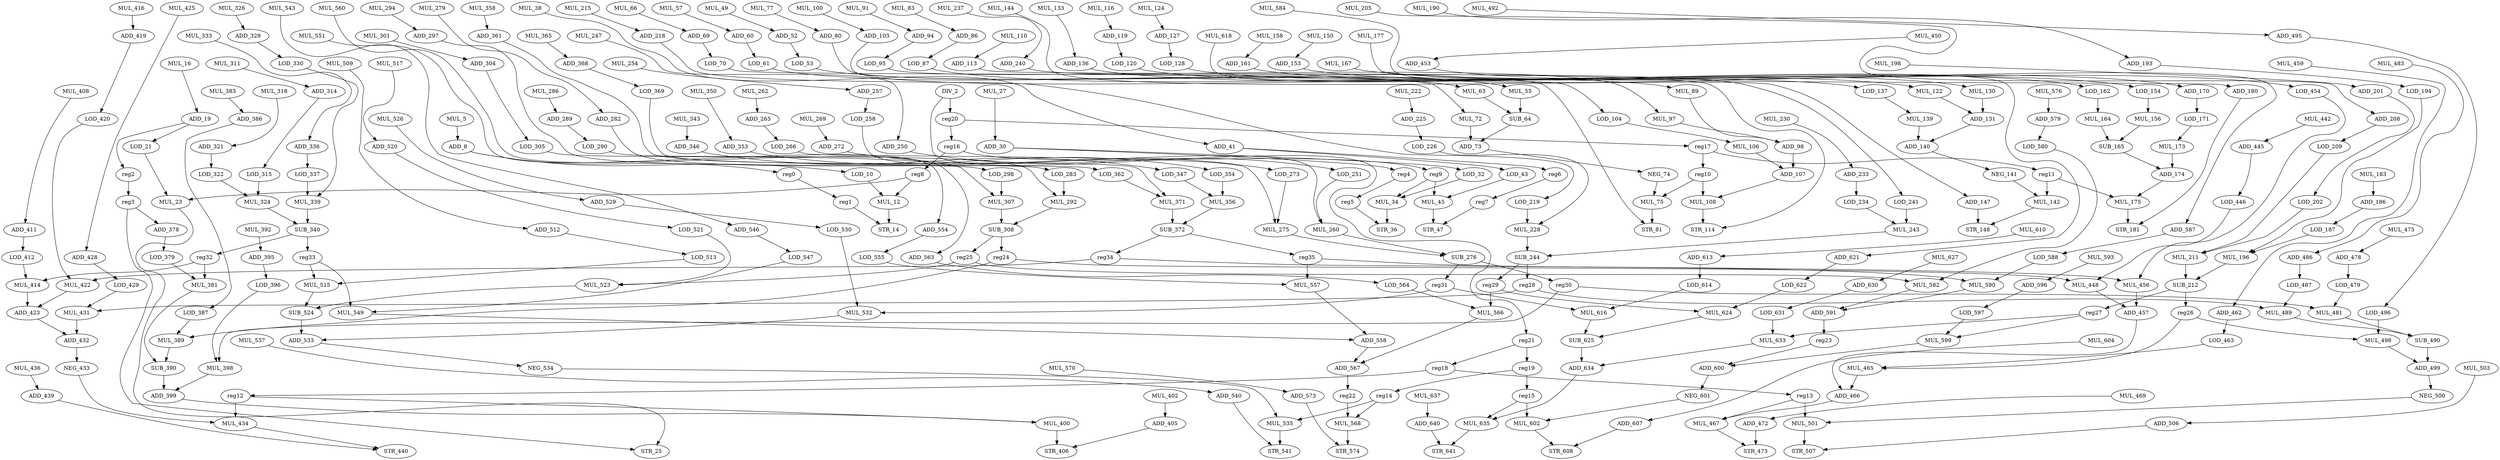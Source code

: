 digraph G {
    DIV_2;
    reg20;
    reg21;
    MUL_5;
    ADD_8;
    LOD_10;
    reg0;
    MUL_12;
    STR_14;
    MUL_16;
    ADD_19;
    LOD_21;
    reg2;
    MUL_23;
    STR_25;
    MUL_27;
    ADD_30;
    LOD_32;
    reg4;
    MUL_34;
    STR_36;
    MUL_38;
    ADD_41;
    LOD_43;
    reg6;
    MUL_45;
    STR_47;
    MUL_49;
    ADD_52;
    LOD_53;
    MUL_55;
    SUB_64;
    MUL_57;
    ADD_60;
    LOD_61;
    MUL_63;
    ADD_73;
    MUL_66;
    ADD_69;
    LOD_70;
    MUL_72;
    NEG_74;
    MUL_75;
    STR_81;
    MUL_77;
    ADD_80;
    MUL_83;
    ADD_86;
    LOD_87;
    MUL_89;
    ADD_98;
    MUL_91;
    ADD_94;
    LOD_95;
    MUL_97;
    ADD_107;
    MUL_100;
    ADD_103;
    LOD_104;
    MUL_106;
    MUL_108;
    STR_114;
    MUL_110;
    ADD_113;
    MUL_116;
    ADD_119;
    LOD_120;
    MUL_122;
    ADD_131;
    MUL_124;
    ADD_127;
    LOD_128;
    MUL_130;
    ADD_140;
    MUL_133;
    ADD_136;
    LOD_137;
    MUL_139;
    NEG_141;
    MUL_142;
    STR_148;
    MUL_144;
    ADD_147;
    MUL_150;
    ADD_153;
    LOD_154;
    MUL_156;
    SUB_165;
    MUL_158;
    ADD_161;
    LOD_162;
    MUL_164;
    ADD_174;
    MUL_167;
    ADD_170;
    LOD_171;
    MUL_173;
    MUL_175;
    STR_181;
    MUL_177;
    ADD_180;
    MUL_183;
    ADD_186;
    LOD_187;
    MUL_196;
    MUL_190;
    ADD_193;
    LOD_194;
    SUB_212;
    MUL_198;
    ADD_201;
    LOD_202;
    MUL_211;
    MUL_205;
    ADD_208;
    LOD_209;
    reg26;
    reg27;
    MUL_215;
    ADD_218;
    LOD_219;
    MUL_228;
    MUL_222;
    ADD_225;
    LOD_226;
    SUB_244;
    MUL_230;
    ADD_233;
    LOD_234;
    MUL_243;
    MUL_237;
    ADD_240;
    LOD_241;
    reg28;
    reg29;
    MUL_247;
    ADD_250;
    LOD_251;
    MUL_260;
    MUL_254;
    ADD_257;
    LOD_258;
    SUB_276;
    MUL_262;
    ADD_265;
    LOD_266;
    MUL_275;
    MUL_269;
    ADD_272;
    LOD_273;
    reg30;
    reg31;
    MUL_279;
    ADD_282;
    LOD_283;
    MUL_292;
    MUL_286;
    ADD_289;
    LOD_290;
    SUB_308;
    MUL_294;
    ADD_297;
    LOD_298;
    MUL_307;
    MUL_301;
    ADD_304;
    LOD_305;
    reg24;
    reg25;
    MUL_311;
    ADD_314;
    LOD_315;
    MUL_324;
    MUL_318;
    ADD_321;
    LOD_322;
    SUB_340;
    MUL_326;
    ADD_329;
    LOD_330;
    MUL_339;
    MUL_333;
    ADD_336;
    LOD_337;
    reg32;
    reg33;
    MUL_343;
    ADD_346;
    LOD_347;
    MUL_356;
    MUL_350;
    ADD_353;
    LOD_354;
    SUB_372;
    MUL_358;
    ADD_361;
    LOD_362;
    MUL_371;
    MUL_365;
    ADD_368;
    LOD_369;
    reg34;
    reg35;
    ADD_378;
    LOD_379;
    MUL_381;
    SUB_390;
    MUL_383;
    ADD_386;
    LOD_387;
    MUL_389;
    ADD_399;
    MUL_392;
    ADD_395;
    LOD_396;
    MUL_398;
    MUL_400;
    STR_406;
    MUL_402;
    ADD_405;
    MUL_408;
    ADD_411;
    LOD_412;
    MUL_414;
    ADD_423;
    MUL_416;
    ADD_419;
    LOD_420;
    MUL_422;
    ADD_432;
    MUL_425;
    ADD_428;
    LOD_429;
    MUL_431;
    NEG_433;
    MUL_434;
    STR_440;
    MUL_436;
    ADD_439;
    MUL_442;
    ADD_445;
    LOD_446;
    MUL_448;
    ADD_457;
    MUL_450;
    ADD_453;
    LOD_454;
    MUL_456;
    ADD_466;
    MUL_459;
    ADD_462;
    LOD_463;
    MUL_465;
    MUL_467;
    STR_473;
    MUL_469;
    ADD_472;
    MUL_475;
    ADD_478;
    LOD_479;
    MUL_481;
    SUB_490;
    MUL_483;
    ADD_486;
    LOD_487;
    MUL_489;
    ADD_499;
    MUL_492;
    ADD_495;
    LOD_496;
    MUL_498;
    NEG_500;
    MUL_501;
    STR_507;
    MUL_503;
    ADD_506;
    MUL_509;
    ADD_512;
    LOD_513;
    MUL_515;
    SUB_524;
    MUL_517;
    ADD_520;
    LOD_521;
    MUL_523;
    ADD_533;
    MUL_526;
    ADD_529;
    LOD_530;
    MUL_532;
    NEG_534;
    MUL_535;
    STR_541;
    MUL_537;
    ADD_540;
    MUL_543;
    ADD_546;
    LOD_547;
    MUL_549;
    ADD_558;
    MUL_551;
    ADD_554;
    LOD_555;
    MUL_557;
    ADD_567;
    MUL_560;
    ADD_563;
    LOD_564;
    MUL_566;
    reg22;
    MUL_568;
    STR_574;
    MUL_570;
    ADD_573;
    MUL_576;
    ADD_579;
    LOD_580;
    MUL_582;
    ADD_591;
    MUL_584;
    ADD_587;
    LOD_588;
    MUL_590;
    reg23;
    MUL_593;
    ADD_596;
    LOD_597;
    MUL_599;
    ADD_600;
    NEG_601;
    MUL_602;
    STR_608;
    MUL_604;
    ADD_607;
    MUL_610;
    ADD_613;
    LOD_614;
    MUL_616;
    SUB_625;
    MUL_618;
    ADD_621;
    LOD_622;
    MUL_624;
    ADD_634;
    MUL_627;
    ADD_630;
    LOD_631;
    MUL_633;
    MUL_635;
    STR_641;
    MUL_637;
    ADD_640;
    reg16;
    reg17;
    reg8;
    reg9;
    reg10;
    reg11;
    reg18;
    reg19;
    reg12;
    reg13;
    reg14;
    reg15;
    reg1;
    reg3;
    reg5;
    reg7;
    DIV_2 -> reg20 [weight=5];
    DIV_2 -> reg21 [weight=0];
    reg20 -> reg16 [weight=0];
    reg20 -> reg17 [weight=0];
    reg21 -> reg18 [weight=0];
    reg21 -> reg19 [weight=6];
    MUL_5 -> ADD_8 [weight=1];
    ADD_8 -> LOD_10 [weight=0];
    ADD_8 -> reg0 [weight=0];
    LOD_10 -> MUL_12 [weight=0];
    reg0 -> reg1 [weight=0];
    MUL_12 -> STR_14 [weight=2];
    MUL_16 -> ADD_19 [weight=0];
    ADD_19 -> LOD_21 [weight=0];
    ADD_19 -> reg2 [weight=0];
    LOD_21 -> MUL_23 [weight=0];
    reg2 -> reg3 [weight=4];
    MUL_23 -> STR_25 [weight=0];
    MUL_27 -> ADD_30 [weight=0];
    ADD_30 -> LOD_32 [weight=0];
    ADD_30 -> reg4 [weight=0];
    LOD_32 -> MUL_34 [weight=0];
    reg4 -> reg5 [weight=0];
    MUL_34 -> STR_36 [weight=2];
    MUL_38 -> ADD_41 [weight=0];
    ADD_41 -> LOD_43 [weight=0];
    ADD_41 -> reg6 [weight=0];
    LOD_43 -> MUL_45 [weight=0];
    reg6 -> reg7 [weight=0];
    MUL_45 -> STR_47 [weight=4];
    MUL_49 -> ADD_52 [weight=0];
    ADD_52 -> LOD_53 [weight=0];
    LOD_53 -> MUL_55 [weight=0];
    MUL_55 -> SUB_64 [weight=1];
    SUB_64 -> ADD_73 [weight=0];
    MUL_57 -> ADD_60 [weight=0];
    ADD_60 -> LOD_61 [weight=0];
    LOD_61 -> MUL_63 [weight=0];
    MUL_63 -> SUB_64 [weight=0];
    ADD_73 -> NEG_74 [weight=0];
    MUL_66 -> ADD_69 [weight=0];
    ADD_69 -> LOD_70 [weight=0];
    LOD_70 -> MUL_72 [weight=0];
    MUL_72 -> ADD_73 [weight=3];
    NEG_74 -> MUL_75 [weight=0];
    MUL_75 -> STR_81 [weight=2];
    MUL_77 -> ADD_80 [weight=0];
    ADD_80 -> STR_81 [weight=0];
    MUL_83 -> ADD_86 [weight=0];
    ADD_86 -> LOD_87 [weight=0];
    LOD_87 -> MUL_89 [weight=0];
    MUL_89 -> ADD_98 [weight=0];
    ADD_98 -> ADD_107 [weight=2];
    MUL_91 -> ADD_94 [weight=0];
    ADD_94 -> LOD_95 [weight=0];
    LOD_95 -> MUL_97 [weight=0];
    MUL_97 -> ADD_98 [weight=0];
    ADD_107 -> MUL_108 [weight=1];
    MUL_100 -> ADD_103 [weight=0];
    ADD_103 -> LOD_104 [weight=0];
    LOD_104 -> MUL_106 [weight=0];
    MUL_106 -> ADD_107 [weight=0];
    MUL_108 -> STR_114 [weight=4];
    MUL_110 -> ADD_113 [weight=0];
    ADD_113 -> STR_114 [weight=0];
    MUL_116 -> ADD_119 [weight=0];
    ADD_119 -> LOD_120 [weight=0];
    LOD_120 -> MUL_122 [weight=0];
    MUL_122 -> ADD_131 [weight=0];
    ADD_131 -> ADD_140 [weight=0];
    MUL_124 -> ADD_127 [weight=0];
    ADD_127 -> LOD_128 [weight=0];
    LOD_128 -> MUL_130 [weight=0];
    MUL_130 -> ADD_131 [weight=0];
    ADD_140 -> NEG_141 [weight=0];
    MUL_133 -> ADD_136 [weight=0];
    ADD_136 -> LOD_137 [weight=0];
    LOD_137 -> MUL_139 [weight=0];
    MUL_139 -> ADD_140 [weight=0];
    NEG_141 -> MUL_142 [weight=0];
    MUL_142 -> STR_148 [weight=0];
    MUL_144 -> ADD_147 [weight=0];
    ADD_147 -> STR_148 [weight=1];
    MUL_150 -> ADD_153 [weight=0];
    ADD_153 -> LOD_154 [weight=0];
    LOD_154 -> MUL_156 [weight=0];
    MUL_156 -> SUB_165 [weight=1];
    SUB_165 -> ADD_174 [weight=0];
    MUL_158 -> ADD_161 [weight=0];
    ADD_161 -> LOD_162 [weight=0];
    LOD_162 -> MUL_164 [weight=2];
    MUL_164 -> SUB_165 [weight=1];
    ADD_174 -> MUL_175 [weight=0];
    MUL_167 -> ADD_170 [weight=0];
    ADD_170 -> LOD_171 [weight=2];
    LOD_171 -> MUL_173 [weight=0];
    MUL_173 -> ADD_174 [weight=1];
    MUL_175 -> STR_181 [weight=4];
    MUL_177 -> ADD_180 [weight=0];
    ADD_180 -> STR_181 [weight=0];
    MUL_183 -> ADD_186 [weight=1];
    ADD_186 -> LOD_187 [weight=0];
    LOD_187 -> MUL_196 [weight=0];
    MUL_196 -> SUB_212 [weight=0];
    MUL_190 -> ADD_193 [weight=0];
    ADD_193 -> LOD_194 [weight=0];
    LOD_194 -> MUL_196 [weight=0];
    SUB_212 -> reg26 [weight=11];
    SUB_212 -> reg27 [weight=1];
    MUL_198 -> ADD_201 [weight=0];
    ADD_201 -> LOD_202 [weight=0];
    LOD_202 -> MUL_211 [weight=0];
    MUL_211 -> SUB_212 [weight=2];
    MUL_205 -> ADD_208 [weight=0];
    ADD_208 -> LOD_209 [weight=0];
    LOD_209 -> MUL_211 [weight=0];
    reg26 -> MUL_465 [weight=0];
    reg26 -> MUL_498 [weight=0];
    reg27 -> MUL_599 [weight=0];
    reg27 -> MUL_633 [weight=0];
    MUL_215 -> ADD_218 [weight=0];
    ADD_218 -> LOD_219 [weight=0];
    LOD_219 -> MUL_228 [weight=2];
    MUL_228 -> SUB_244 [weight=3];
    MUL_222 -> ADD_225 [weight=0];
    ADD_225 -> LOD_226 [weight=0];
    LOD_226 -> MUL_228 [weight=0];
    SUB_244 -> reg28 [weight=6];
    SUB_244 -> reg29 [weight=3];
    MUL_230 -> ADD_233 [weight=0];
    ADD_233 -> LOD_234 [weight=1];
    LOD_234 -> MUL_243 [weight=0];
    MUL_243 -> SUB_244 [weight=0];
    MUL_237 -> ADD_240 [weight=0];
    ADD_240 -> LOD_241 [weight=0];
    LOD_241 -> MUL_243 [weight=1];
    reg28 -> MUL_431 [weight=0];
    reg28 -> MUL_489 [weight=0];
    reg29 -> MUL_566 [weight=1];
    reg29 -> MUL_624 [weight=0];
    MUL_247 -> ADD_250 [weight=0];
    ADD_250 -> LOD_251 [weight=0];
    LOD_251 -> MUL_260 [weight=0];
    MUL_260 -> SUB_276 [weight=0];
    MUL_254 -> ADD_257 [weight=0];
    ADD_257 -> LOD_258 [weight=0];
    LOD_258 -> MUL_260 [weight=0];
    SUB_276 -> reg30 [weight=8];
    SUB_276 -> reg31 [weight=5];
    MUL_262 -> ADD_265 [weight=0];
    ADD_265 -> LOD_266 [weight=0];
    LOD_266 -> MUL_275 [weight=0];
    MUL_275 -> SUB_276 [weight=0];
    MUL_269 -> ADD_272 [weight=0];
    ADD_272 -> LOD_273 [weight=0];
    LOD_273 -> MUL_275 [weight=0];
    reg30 -> MUL_398 [weight=0];
    reg30 -> MUL_481 [weight=0];
    reg31 -> MUL_532 [weight=0];
    reg31 -> MUL_616 [weight=0];
    MUL_279 -> ADD_282 [weight=0];
    ADD_282 -> LOD_283 [weight=0];
    LOD_283 -> MUL_292 [weight=1];
    MUL_292 -> SUB_308 [weight=0];
    MUL_286 -> ADD_289 [weight=0];
    ADD_289 -> LOD_290 [weight=0];
    LOD_290 -> MUL_292 [weight=0];
    SUB_308 -> reg24 [weight=19];
    SUB_308 -> reg25 [weight=7];
    MUL_294 -> ADD_297 [weight=0];
    ADD_297 -> LOD_298 [weight=0];
    LOD_298 -> MUL_307 [weight=1];
    MUL_307 -> SUB_308 [weight=2];
    MUL_301 -> ADD_304 [weight=0];
    ADD_304 -> LOD_305 [weight=0];
    LOD_305 -> MUL_307 [weight=0];
    reg24 -> MUL_389 [weight=0];
    reg24 -> MUL_448 [weight=0];
    reg25 -> MUL_523 [weight=0];
    reg25 -> MUL_582 [weight=0];
    MUL_311 -> ADD_314 [weight=0];
    ADD_314 -> LOD_315 [weight=0];
    LOD_315 -> MUL_324 [weight=1];
    MUL_324 -> SUB_340 [weight=2];
    MUL_318 -> ADD_321 [weight=0];
    ADD_321 -> LOD_322 [weight=2];
    LOD_322 -> MUL_324 [weight=2];
    SUB_340 -> reg32 [weight=1];
    SUB_340 -> reg33 [weight=3];
    MUL_326 -> ADD_329 [weight=0];
    ADD_329 -> LOD_330 [weight=0];
    LOD_330 -> MUL_339 [weight=0];
    MUL_339 -> SUB_340 [weight=5];
    MUL_333 -> ADD_336 [weight=0];
    ADD_336 -> LOD_337 [weight=1];
    LOD_337 -> MUL_339 [weight=1];
    reg32 -> MUL_381 [weight=13];
    reg32 -> MUL_414 [weight=1];
    reg33 -> MUL_515 [weight=1];
    reg33 -> MUL_549 [weight=0];
    MUL_343 -> ADD_346 [weight=20];
    ADD_346 -> LOD_347 [weight=0];
    LOD_347 -> MUL_356 [weight=1];
    MUL_356 -> SUB_372 [weight=4];
    MUL_350 -> ADD_353 [weight=0];
    ADD_353 -> LOD_354 [weight=1];
    LOD_354 -> MUL_356 [weight=17];
    SUB_372 -> reg34 [weight=1];
    SUB_372 -> reg35 [weight=0];
    MUL_358 -> ADD_361 [weight=0];
    ADD_361 -> LOD_362 [weight=0];
    LOD_362 -> MUL_371 [weight=1];
    MUL_371 -> SUB_372 [weight=19];
    MUL_365 -> ADD_368 [weight=0];
    ADD_368 -> LOD_369 [weight=0];
    LOD_369 -> MUL_371 [weight=0];
    reg34 -> MUL_422 [weight=1];
    reg34 -> MUL_456 [weight=0];
    reg35 -> MUL_557 [weight=7];
    reg35 -> MUL_590 [weight=0];
    ADD_378 -> LOD_379 [weight=0];
    LOD_379 -> MUL_381 [weight=0];
    MUL_381 -> SUB_390 [weight=0];
    SUB_390 -> ADD_399 [weight=5];
    MUL_383 -> ADD_386 [weight=0];
    ADD_386 -> LOD_387 [weight=0];
    LOD_387 -> MUL_389 [weight=0];
    MUL_389 -> SUB_390 [weight=0];
    ADD_399 -> MUL_400 [weight=0];
    MUL_392 -> ADD_395 [weight=1];
    ADD_395 -> LOD_396 [weight=0];
    LOD_396 -> MUL_398 [weight=0];
    MUL_398 -> ADD_399 [weight=0];
    MUL_400 -> STR_406 [weight=19];
    MUL_402 -> ADD_405 [weight=1];
    ADD_405 -> STR_406 [weight=0];
    MUL_408 -> ADD_411 [weight=0];
    ADD_411 -> LOD_412 [weight=0];
    LOD_412 -> MUL_414 [weight=0];
    MUL_414 -> ADD_423 [weight=4];
    ADD_423 -> ADD_432 [weight=0];
    MUL_416 -> ADD_419 [weight=0];
    ADD_419 -> LOD_420 [weight=0];
    LOD_420 -> MUL_422 [weight=0];
    MUL_422 -> ADD_423 [weight=0];
    ADD_432 -> NEG_433 [weight=17];
    MUL_425 -> ADD_428 [weight=0];
    ADD_428 -> LOD_429 [weight=0];
    LOD_429 -> MUL_431 [weight=0];
    MUL_431 -> ADD_432 [weight=1];
    NEG_433 -> MUL_434 [weight=0];
    MUL_434 -> STR_440 [weight=0];
    MUL_436 -> ADD_439 [weight=0];
    ADD_439 -> STR_440 [weight=0];
    MUL_442 -> ADD_445 [weight=0];
    ADD_445 -> LOD_446 [weight=0];
    LOD_446 -> MUL_448 [weight=0];
    MUL_448 -> ADD_457 [weight=0];
    ADD_457 -> ADD_466 [weight=0];
    MUL_450 -> ADD_453 [weight=0];
    ADD_453 -> LOD_454 [weight=0];
    LOD_454 -> MUL_456 [weight=0];
    MUL_456 -> ADD_457 [weight=5];
    ADD_466 -> MUL_467 [weight=5];
    MUL_459 -> ADD_462 [weight=0];
    ADD_462 -> LOD_463 [weight=0];
    LOD_463 -> MUL_465 [weight=0];
    MUL_465 -> ADD_466 [weight=0];
    MUL_467 -> STR_473 [weight=0];
    MUL_469 -> ADD_472 [weight=0];
    ADD_472 -> STR_473 [weight=1];
    MUL_475 -> ADD_478 [weight=0];
    ADD_478 -> LOD_479 [weight=0];
    LOD_479 -> MUL_481 [weight=0];
    MUL_481 -> SUB_490 [weight=0];
    SUB_490 -> ADD_499 [weight=2];
    MUL_483 -> ADD_486 [weight=0];
    ADD_486 -> LOD_487 [weight=0];
    LOD_487 -> MUL_489 [weight=0];
    MUL_489 -> SUB_490 [weight=0];
    ADD_499 -> NEG_500 [weight=0];
    MUL_492 -> ADD_495 [weight=0];
    ADD_495 -> LOD_496 [weight=0];
    LOD_496 -> MUL_498 [weight=13];
    MUL_498 -> ADD_499 [weight=0];
    NEG_500 -> MUL_501 [weight=0];
    MUL_501 -> STR_507 [weight=0];
    MUL_503 -> ADD_506 [weight=0];
    ADD_506 -> STR_507 [weight=0];
    MUL_509 -> ADD_512 [weight=0];
    ADD_512 -> LOD_513 [weight=0];
    LOD_513 -> MUL_515 [weight=0];
    MUL_515 -> SUB_524 [weight=0];
    SUB_524 -> ADD_533 [weight=8];
    MUL_517 -> ADD_520 [weight=0];
    ADD_520 -> LOD_521 [weight=0];
    LOD_521 -> MUL_523 [weight=0];
    MUL_523 -> SUB_524 [weight=0];
    ADD_533 -> NEG_534 [weight=0];
    MUL_526 -> ADD_529 [weight=0];
    ADD_529 -> LOD_530 [weight=0];
    LOD_530 -> MUL_532 [weight=0];
    MUL_532 -> ADD_533 [weight=0];
    NEG_534 -> MUL_535 [weight=0];
    MUL_535 -> STR_541 [weight=6];
    MUL_537 -> ADD_540 [weight=0];
    ADD_540 -> STR_541 [weight=0];
    MUL_543 -> ADD_546 [weight=0];
    ADD_546 -> LOD_547 [weight=0];
    LOD_547 -> MUL_549 [weight=0];
    MUL_549 -> ADD_558 [weight=0];
    ADD_558 -> ADD_567 [weight=0];
    MUL_551 -> ADD_554 [weight=0];
    ADD_554 -> LOD_555 [weight=0];
    LOD_555 -> MUL_557 [weight=0];
    MUL_557 -> ADD_558 [weight=0];
    ADD_567 -> reg22 [weight=6];
    MUL_560 -> ADD_563 [weight=0];
    ADD_563 -> LOD_564 [weight=0];
    LOD_564 -> MUL_566 [weight=0];
    MUL_566 -> ADD_567 [weight=0];
    reg22 -> MUL_568 [weight=2];
    MUL_568 -> STR_574 [weight=3];
    MUL_570 -> ADD_573 [weight=0];
    ADD_573 -> STR_574 [weight=0];
    MUL_576 -> ADD_579 [weight=0];
    ADD_579 -> LOD_580 [weight=0];
    LOD_580 -> MUL_582 [weight=0];
    MUL_582 -> ADD_591 [weight=0];
    ADD_591 -> reg23 [weight=19];
    MUL_584 -> ADD_587 [weight=0];
    ADD_587 -> LOD_588 [weight=0];
    LOD_588 -> MUL_590 [weight=0];
    MUL_590 -> ADD_591 [weight=0];
    reg23 -> ADD_600 [weight=0];
    MUL_593 -> ADD_596 [weight=0];
    ADD_596 -> LOD_597 [weight=0];
    LOD_597 -> MUL_599 [weight=0];
    MUL_599 -> ADD_600 [weight=0];
    ADD_600 -> NEG_601 [weight=0];
    NEG_601 -> MUL_602 [weight=0];
    MUL_602 -> STR_608 [weight=0];
    MUL_604 -> ADD_607 [weight=0];
    ADD_607 -> STR_608 [weight=0];
    MUL_610 -> ADD_613 [weight=0];
    ADD_613 -> LOD_614 [weight=0];
    LOD_614 -> MUL_616 [weight=0];
    MUL_616 -> SUB_625 [weight=0];
    SUB_625 -> ADD_634 [weight=3];
    MUL_618 -> ADD_621 [weight=0];
    ADD_621 -> LOD_622 [weight=0];
    LOD_622 -> MUL_624 [weight=0];
    MUL_624 -> SUB_625 [weight=0];
    ADD_634 -> MUL_635 [weight=0];
    MUL_627 -> ADD_630 [weight=0];
    ADD_630 -> LOD_631 [weight=0];
    LOD_631 -> MUL_633 [weight=2];
    MUL_633 -> ADD_634 [weight=0];
    MUL_635 -> STR_641 [weight=0];
    MUL_637 -> ADD_640 [weight=3];
    ADD_640 -> STR_641 [weight=0];
    reg16 -> reg8 [weight=2];
    reg16 -> reg9 [weight=0];
    reg17 -> reg10 [weight=3];
    reg17 -> reg11 [weight=0];
    reg8 -> MUL_12 [weight=0];
    reg8 -> MUL_23 [weight=0];
    reg9 -> MUL_34 [weight=0];
    reg9 -> MUL_45 [weight=0];
    reg10 -> MUL_75 [weight=0];
    reg10 -> MUL_108 [weight=3];
    reg11 -> MUL_142 [weight=3];
    reg11 -> MUL_175 [weight=0];
    reg18 -> reg12 [weight=0];
    reg18 -> reg13 [weight=0];
    reg19 -> reg14 [weight=2];
    reg19 -> reg15 [weight=4];
    reg12 -> MUL_400 [weight=0];
    reg12 -> MUL_434 [weight=19];
    reg13 -> MUL_467 [weight=0];
    reg13 -> MUL_501 [weight=10];
    reg14 -> MUL_535 [weight=0];
    reg14 -> MUL_568 [weight=1];
    reg15 -> MUL_602 [weight=4];
    reg15 -> MUL_635 [weight=1];
    reg1 -> STR_14 [weight=0];
    reg3 -> STR_25 [weight=0];
    reg3 -> ADD_378 [weight=0];
    reg5 -> STR_36 [weight=0];
    reg7 -> STR_47 [weight=0];
}
